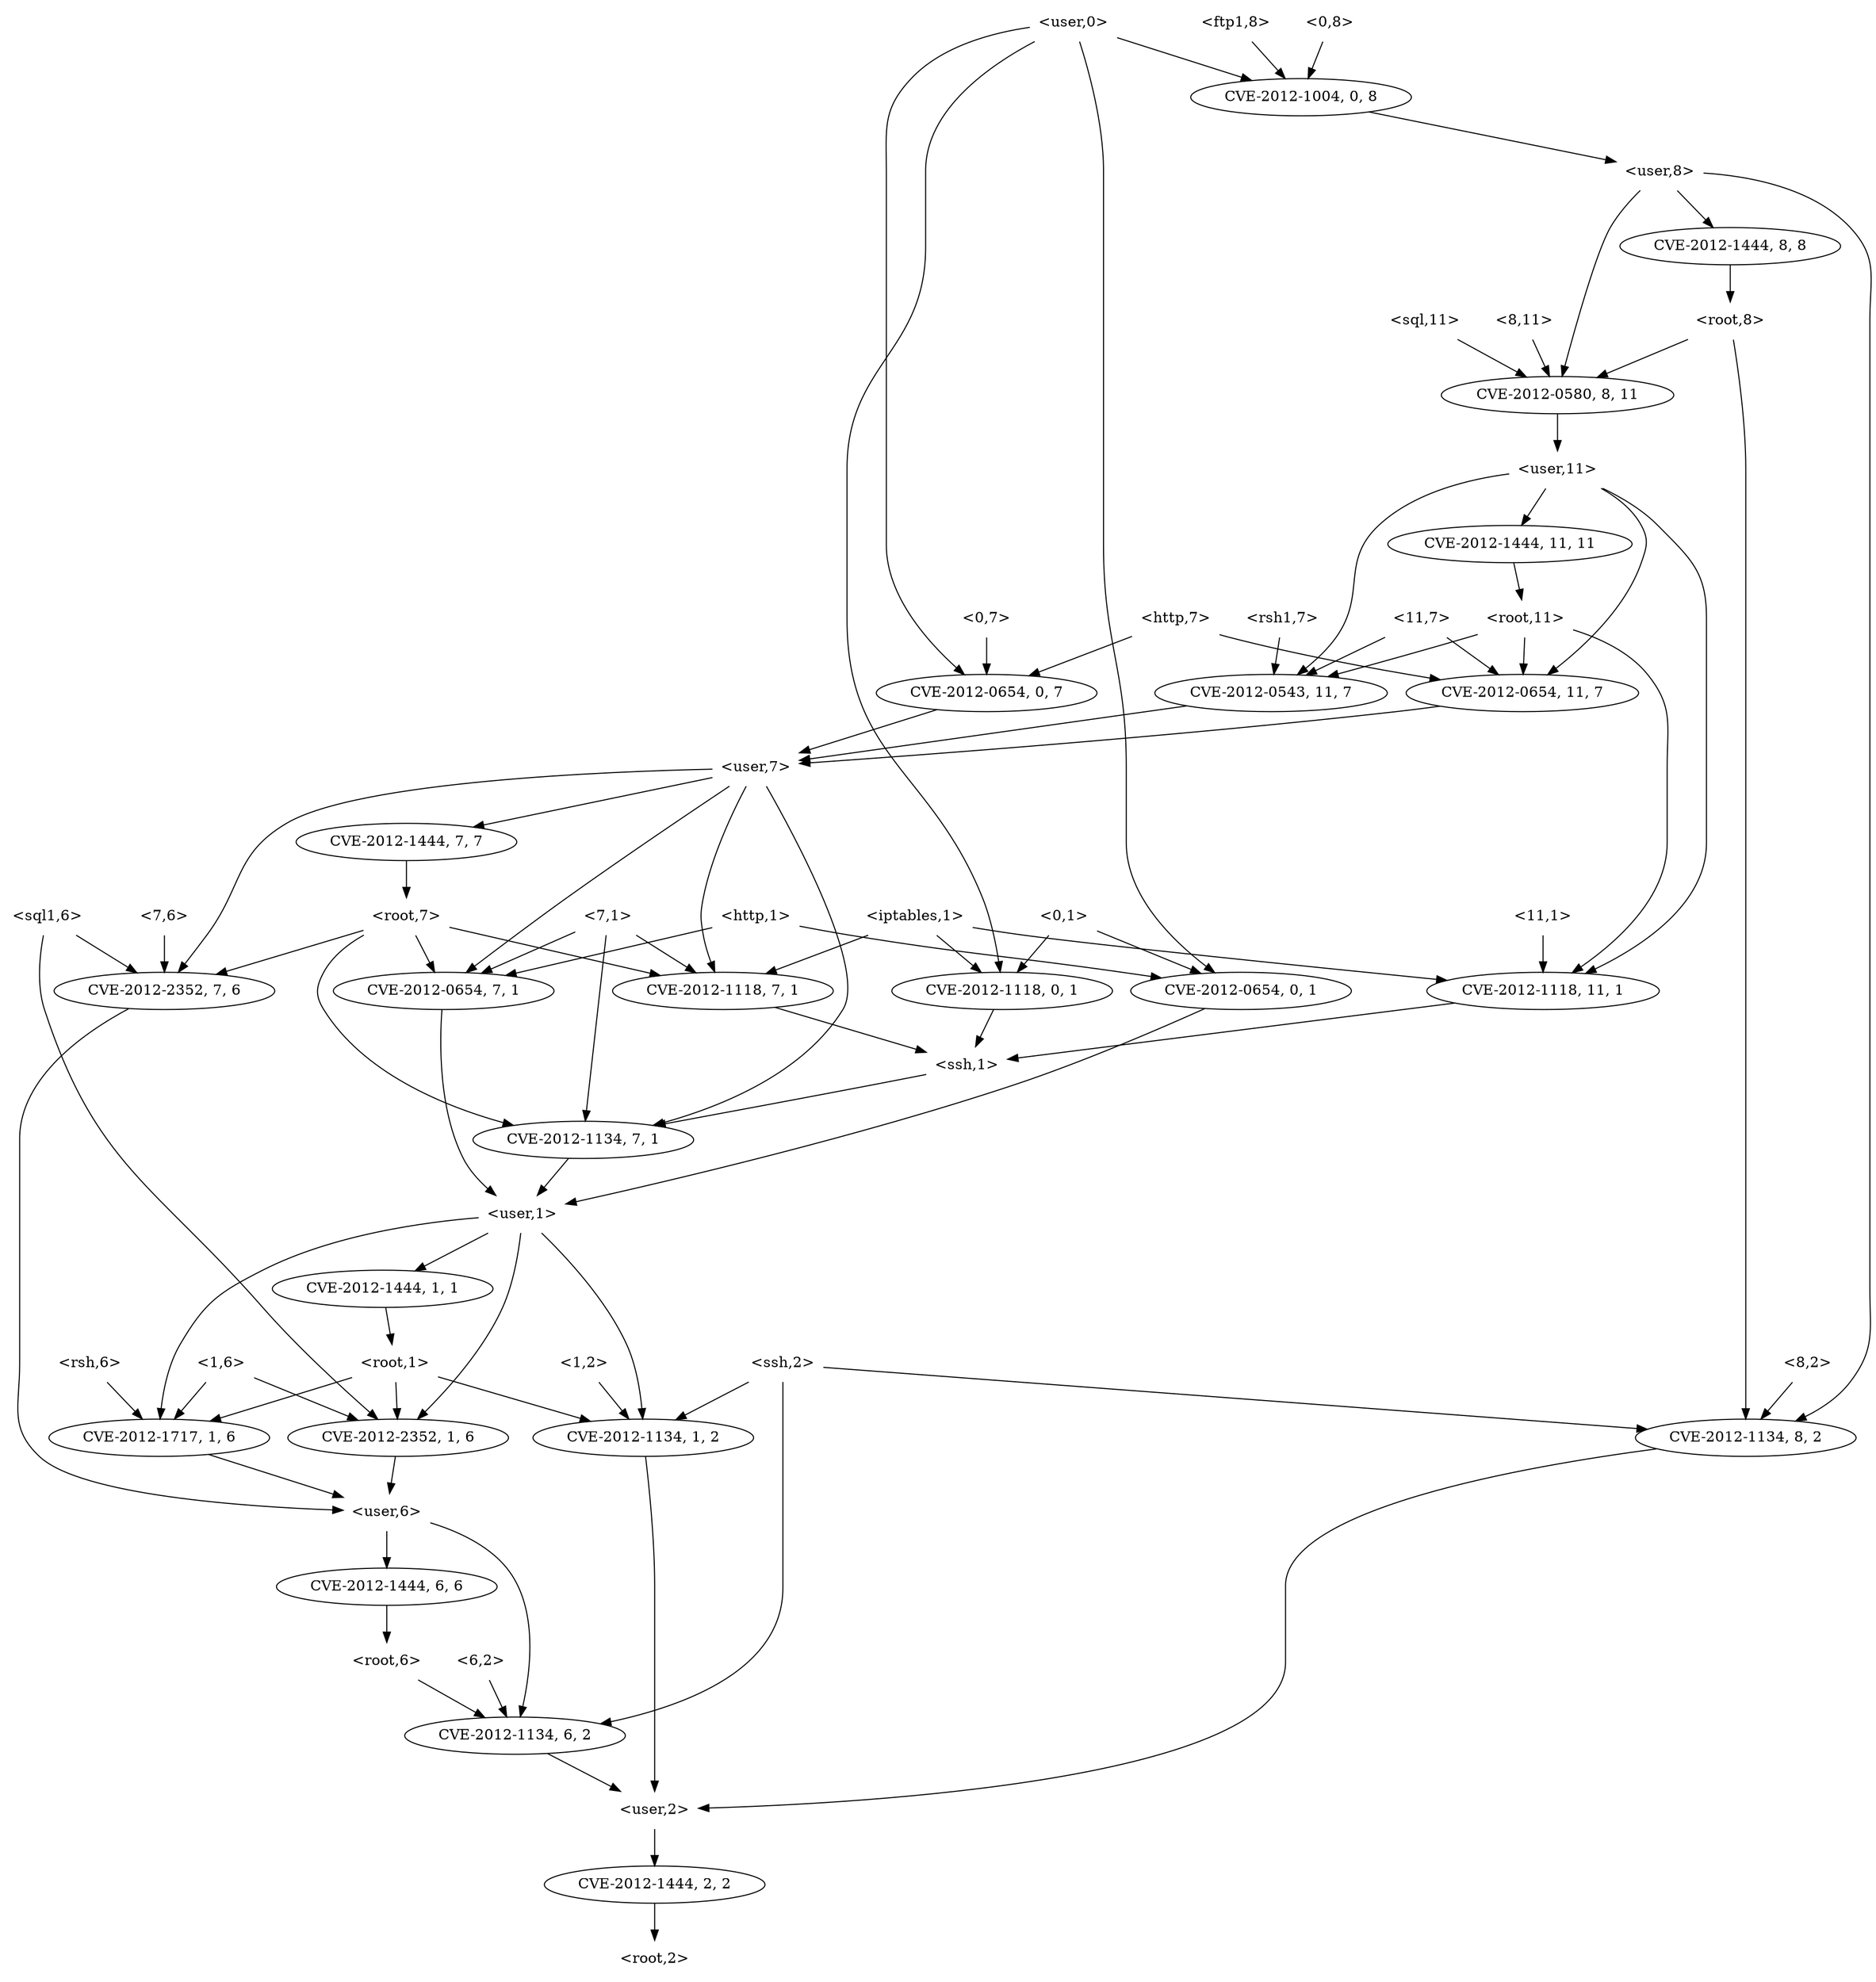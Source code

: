 strict digraph {
	graph [bb="0,0,1449.4,1908"];
	node [label="\N"];
	"<user,7>"	 [height=0.5,
		pos="1068.4,1170",
		shape=plaintext,
		width=0.91667];
	"<v_ssh,7,1>"	 [height=0.5,
		label=<CVE-2012-1134, 7, 1>,
		pos="1129.4,810",
		width=2.4499];
	"<user,7>" -> "<v_ssh,7,1>"	 [pos="e,1146,827.73 1101.5,1163 1128.9,1156.3 1166.7,1142.7 1188.4,1116 1214,1084.6 1207.4,1067.4 1207.4,1027 1207.4,1027 1207.4,1027 \
1207.4,953 1207.4,907.12 1175.8,862.05 1152.8,835.39"];
	"<v_http,7,1>"	 [height=0.5,
		label=<CVE-2012-0654, 7, 1>,
		pos="820.44,954",
		width=2.4499];
	"<user,7>" -> "<v_http,7,1>"	 [pos="e,830.41,971.9 1035.3,1151.8 996.07,1130.4 930.26,1090.7 884.44,1044 865.44,1024.6 847.74,999.19 835.79,980.49"];
	"<v_root,7,7>"	 [height=0.5,
		label=<CVE-2012-1444, 7, 7>,
		pos="1091.4,1098",
		width=2.4499];
	"<user,7>" -> "<v_root,7,7>"	 [pos="e,1085.8,1116.1 1074.1,1151.7 1076.7,1143.9 1079.8,1134.5 1082.6,1125.8"];
	"<v_sql1,7,6>"	 [height=0.5,
		label=<CVE-2012-2352, 7, 6>,
		pos="1361.4,954",
		width=2.4499];
	"<user,7>" -> "<v_sql1,7,6>"	 [pos="e,1353.9,972.26 1101.5,1161.1 1133.4,1152.7 1182.6,1137.6 1221.4,1116 1265.9,1091.3 1277.4,1082.7 1310.4,1044 1326.7,1025 1340.4\
,1000 1349.6,981.37"];
	"<v_iptables,7,1>"	 [height=0.5,
		label=<CVE-2012-1118, 7, 1>,
		pos="1015.4,954",
		width=2.4499];
	"<user,7>" -> "<v_iptables,7,1>"	 [pos="e,1007.1,972.09 1035.3,1154.3 1019.9,1145.6 1003.1,1132.9 994.44,1116 972.26,1072.8 989.42,1014.9 1003,981.59"];
	"<user,1>"	 [height=0.5,
		pos="820.44,738",
		shape=plaintext,
		width=0.91667];
	"<v_ssh,7,1>" -> "<user,1>"	 [pos="e,853.45,746.48 1072.8,796.16 1012.4,782.48 918.08,761.12 863.49,748.75"];
	"<v_http,7,1>" -> "<user,1>"	 [pos="e,820.44,756.23 820.44,935.85 820.44,898.83 820.44,811.18 820.44,766.39"];
	"<root,7>"	 [height=0.5,
		pos="1091.4,1026",
		shape=plaintext,
		width=0.89583];
	"<v_root,7,7>" -> "<root,7>"	 [pos="e,1091.4,1044.1 1091.4,1079.7 1091.4,1072 1091.4,1062.7 1091.4,1054.1"];
	"<user,6>"	 [height=0.5,
		pos="818.44,450",
		shape=plaintext,
		width=0.91667];
	"<v_sql1,7,6>" -> "<user,6>"	 [pos="e,851.51,453.13 1353.5,935.93 1342.2,909.67 1322.4,857.53 1322.4,811 1322.4,811 1322.4,811 1322.4,593 1322.4,497.6 983.67,463.18\
 861.61,453.88"];
	"<ssh,1>"	 [height=0.5,
		pos="947.44,882",
		shape=plaintext,
		width=0.84028];
	"<v_iptables,7,1>" -> "<ssh,1>"	 [pos="e,964.22,900.28 998.98,936.05 990.67,927.5 980.43,916.96 971.27,907.54"];
	"<v_http,11,7>"	 [height=0.5,
		label=<CVE-2012-0654, 11, 7>,
		pos="842.44,1242",
		width=2.5686];
	"<v_http,11,7>" -> "<user,7>"	 [pos="e,1035.3,1181.3 889.54,1226.4 929.56,1214 986.53,1196.4 1025.4,1184.3"];
	"<v_sql,8,11>"	 [height=0.5,
		label=<CVE-2012-0580, 8, 11>,
		pos="502.44,1530",
		width=2.5686];
	"<user,11>"	 [height=0.5,
		pos="690.44,1458",
		shape=plaintext,
		width=1.0069];
	"<v_sql,8,11>" -> "<user,11>"	 [pos="e,654.17,1472.5 543.23,1513.8 573.05,1502.7 613.52,1487.6 644.48,1476.1"];
	"<v_rsh1,11,7>"	 [height=0.5,
		label=<CVE-2012-0543, 11, 7>,
		pos="1046.4,1242",
		width=2.5686];
	"<user,11>" -> "<v_rsh1,11,7>"	 [pos="e,1039.8,1260.3 726.89,1449.7 787.91,1436 911.96,1401.2 992.44,1332 1012.1,1315.1 1026.7,1289.1 1035.8,1269.6"];
	"<user,11>" -> "<v_http,11,7>"	 [pos="e,839.36,1260.1 726.7,1447.2 749.77,1439.1 778.57,1425.5 796.44,1404 813.4,1383.6 829.58,1310.3 837.45,1270"];
	"<v_iptables,11,1>"	 [height=0.5,
		label=<CVE-2012-1118, 11, 1>,
		pos="621.44,954",
		width=2.5686];
	"<user,11>" -> "<v_iptables,11,1>"	 [pos="e,586.73,970.88 653.96,1450.2 564.87,1432.4 343.44,1381.6 343.44,1315 343.44,1315 343.44,1315 343.44,1169 343.44,1085.6 421.68,1100.1\
 483.44,1044 500.9,1028.1 503.22,1021.7 522.44,1008 539.62,995.78 559.95,984.42 577.71,975.38"];
	"<v_root,11,11>"	 [height=0.5,
		label=<CVE-2012-1444, 11, 11>,
		pos="690.44,1386",
		width=2.7013];
	"<user,11>" -> "<v_root,11,11>"	 [pos="e,690.44,1404.1 690.44,1439.7 690.44,1432 690.44,1422.7 690.44,1414.1"];
	"<v_iptables,11,1>" -> "<ssh,1>"	 [pos="e,916.99,889.54 681.23,940.16 746.82,926.08 850.27,903.86 906.96,891.69"];
	"<ssh,1>" -> "<v_ssh,7,1>"	 [pos="e,1090,826.18 977.9,869.28 1005.9,858.51 1047.9,842.36 1080.6,829.79"];
	"<0,1>"	 [height=0.5,
		pos="326.44,1026",
		shape=plaintext,
		width=0.75];
	"<v_http,0,1>"	 [height=0.5,
		label=<CVE-2012-0654, 0, 1>,
		pos="227.44,954",
		width=2.4499];
	"<0,1>" -> "<v_http,0,1>"	 [pos="e,250.73,971.47 302.22,1007.9 289.23,998.69 273.07,987.26 259.1,977.38"];
	"<v_iptables,0,1>"	 [height=0.5,
		label=<CVE-2012-1118, 0, 1>,
		pos="422.44,954",
		width=2.4499];
	"<0,1>" -> "<v_iptables,0,1>"	 [pos="e,399.64,971.62 350.17,1007.7 362.56,998.66 377.87,987.5 391.21,977.77"];
	"<v_http,0,1>" -> "<user,1>"	 [pos="e,787.09,751.04 269.14,937.95 377.64,898.79 667.95,794.03 777.66,754.44"];
	"<v_iptables,0,1>" -> "<ssh,1>"	 [pos="e,917.01,886.24 485.76,941.43 496.96,939.52 508.53,937.63 519.44,936 661.42,914.78 830.8,895.62 906.9,887.33"];
	"<rsh,6>"	 [height=0.5,
		pos="712.44,594",
		shape=plaintext,
		width=0.81944];
	"<v_rsh,1,6>"	 [height=0.5,
		label=<CVE-2012-1717, 1, 6>,
		pos="793.44,522",
		width=2.4499];
	"<rsh,6>" -> "<v_rsh,1,6>"	 [pos="e,774.21,539.62 732.46,575.7 742.72,566.84 755.35,555.92 766.45,546.33"];
	"<v_rsh,1,6>" -> "<user,6>"	 [pos="e,812.33,468.1 799.62,503.7 802.43,495.81 805.83,486.3 808.96,477.55"];
	"<root,7>" -> "<v_ssh,7,1>"	 [pos="e,1136.4,828.25 1116.4,1007.9 1127.5,998.67 1139.4,986.29 1145.4,972 1164,927.83 1150.7,871.06 1139.8,838.08"];
	"<root,7>" -> "<v_http,7,1>"	 [pos="e,872.88,968.54 1059,1016.6 1015.6,1005.4 937.81,985.32 882.86,971.12"];
	"<root,7>" -> "<v_sql1,7,6>"	 [pos="e,1309.2,968.54 1123.7,1016.6 1167,1005.4 1244.5,985.32 1299.3,971.12"];
	"<root,7>" -> "<v_iptables,7,1>"	 [pos="e,1033.5,971.62 1072.7,1007.7 1063.1,998.92 1051.4,988.13 1041.1,978.61"];
	"<http,1>"	 [height=0.5,
		pos="442.44,1026",
		shape=plaintext,
		width=0.89583];
	"<http,1>" -> "<v_http,0,1>"	 [pos="e,272.4,969.64 409.79,1014.4 375.93,1003.3 322.4,985.92 282.08,972.79"];
	"<http,1>" -> "<v_http,7,1>"	 [pos="e,755.68,966.26 474.7,1017.9 489.26,1014.7 506.69,1011.1 522.44,1008 564.06,999.88 671.66,980.93 745.5,968.03"];
	"<0,8>"	 [height=0.5,
		pos="204.44,1890",
		shape=plaintext,
		width=0.75];
	"<v_ftp1,0,8>"	 [height=0.5,
		label=<CVE-2012-1004, 0, 8>,
		pos="136.44,1818",
		width=2.4499];
	"<0,8>" -> "<v_ftp1,0,8>"	 [pos="e,153.06,1836.1 187.63,1871.7 179.31,1863.1 169.13,1852.7 160.05,1843.3"];
	"<user,8>"	 [height=0.5,
		pos="126.44,1746",
		shape=plaintext,
		width=0.91667];
	"<v_ftp1,0,8>" -> "<user,8>"	 [pos="e,128.88,1764.1 133.97,1799.7 132.87,1792 131.54,1782.7 130.31,1774.1"];
	"<v_ssh,6,2>"	 [height=0.5,
		label=<CVE-2012-1134, 6, 2>,
		pos="671.44,234",
		width=2.4499];
	"<user,6>" -> "<v_ssh,6,2>"	 [pos="e,676,252.23 785.38,438.29 764.31,429.89 737.97,416.2 721.44,396 712.81,385.46 690.29,305.12 678.65,262.06"];
	"<v_root,6,6>"	 [height=0.5,
		label=<CVE-2012-1444, 6, 6>,
		pos="818.44,378",
		width=2.4499];
	"<user,6>" -> "<v_root,6,6>"	 [pos="e,818.44,396.1 818.44,431.7 818.44,423.98 818.44,414.71 818.44,406.11"];
	"<v_rsh1,11,7>" -> "<user,7>"	 [pos="e,1063.1,1188.1 1051.9,1223.7 1054.3,1215.9 1057.3,1206.5 1060,1197.8"];
	"<root,11>"	 [height=0.5,
		pos="736.44,1314",
		shape=plaintext,
		width=1];
	"<v_root,11,11>" -> "<root,11>"	 [pos="e,725.09,1332.3 701.57,1368.1 706.98,1359.8 713.58,1349.8 719.58,1340.7"];
	"<sql1,6>"	 [height=0.5,
		pos="1268.4,1026",
		shape=plaintext,
		width=0.91667];
	"<v_sql1,1,6>"	 [height=0.5,
		label=<CVE-2012-2352, 1, 6>,
		pos="988.44,522",
		width=2.4499];
	"<sql1,6>" -> "<v_sql1,1,6>"	 [pos="e,1062.1,532.06 1263.8,1007.7 1257.1,981.05 1245.4,928.45 1245.4,883 1245.4,883 1245.4,883 1245.4,665 1245.4,584.26 1147.1,549.07\
 1072,533.98"];
	"<sql1,6>" -> "<v_sql1,7,6>"	 [pos="e,1339.4,971.62 1291.4,1007.7 1303.4,998.66 1318.3,987.5 1331.2,977.77"];
	"<v_sql1,1,6>" -> "<user,6>"	 [pos="e,851.63,464.67 951.13,505.64 924.55,494.69 888.78,479.96 861.07,468.55"];
	"<iptables,1>"	 [height=0.5,
		pos="574.44,1026",
		shape=plaintext,
		width=1.1944];
	"<iptables,1>" -> "<v_iptables,0,1>"	 [pos="e,456.38,970.63 537.26,1007.9 515.65,997.92 488.31,985.34 465.74,974.94"];
	"<iptables,1>" -> "<v_iptables,11,1>"	 [pos="e,609.96,972.1 586.06,1007.7 591.58,999.47 598.29,989.48 604.37,980.42"];
	"<iptables,1>" -> "<v_iptables,7,1>"	 [pos="e,951.73,966.52 617.68,1010.2 620.63,1009.4 623.57,1008.6 626.44,1008 753.63,979.62 788.53,991.14 917.44,972 925.33,970.83 933.57\
,969.52 941.77,968.18"];
	"<root,1>"	 [height=0.5,
		pos="793.44,594",
		shape=plaintext,
		width=0.89583];
	"<root,1>" -> "<v_rsh,1,6>"	 [pos="e,793.44,540.1 793.44,575.7 793.44,567.98 793.44,558.71 793.44,550.11"];
	"<root,1>" -> "<v_sql1,1,6>"	 [pos="e,946.85,537.93 826.08,581.28 856.4,570.4 902.05,554.01 937.23,541.38"];
	"<v_ssh,1,2>"	 [height=0.5,
		label=<CVE-2012-1134, 1, 2>,
		pos="594.44,522",
		width=2.4499];
	"<root,1>" -> "<v_ssh,1,2>"	 [pos="e,639.36,537.61 761.1,580.02 757.51,578.64 753.91,577.27 750.44,576 717.03,563.73 679.24,550.86 649.23,540.88"];
	"<user,2>"	 [height=0.5,
		pos="555.44,162",
		shape=plaintext,
		width=0.91667];
	"<v_ssh,1,2>" -> "<user,2>"	 [pos="e,555.44,180.05 586.55,503.93 575.15,477.67 555.44,425.53 555.44,379 555.44,379 555.44,379 555.44,305 555.44,265 555.44,218.65 555.44\
,190.08"];
	"<user,1>" -> "<v_rsh,1,6>"	 [pos="e,809.02,540.15 837.33,719.99 845.73,710.31 855.02,697.46 859.44,684 864.43,668.8 862.1,663.78 859.44,648 853.81,614.6 850.57,605.79\
 834.44,576 829.2,566.33 822.25,556.58 815.55,548.12"];
	"<user,1>" -> "<v_sql1,1,6>"	 [pos="e,988.04,540.27 851.1,719.89 885.5,699.02 940.29,660.46 969.44,612 980.67,593.33 985.32,568.94 987.21,550.42"];
	"<user,1>" -> "<v_ssh,1,2>"	 [pos="e,606.44,540.12 787.29,734.06 752.53,729.27 698.46,716.73 665.44,684 629.3,648.18 649.46,621.87 627.44,576 622.98,566.72 617.29,\
557.03 611.89,548.51"];
	"<v_root,1,1>"	 [height=0.5,
		label=<CVE-2012-1444, 1, 1>,
		pos="762.44,666",
		width=2.4499];
	"<user,1>" -> "<v_root,1,1>"	 [pos="e,776.61,684.1 806.1,719.7 799.15,711.3 790.67,701.07 783.04,691.86"];
	"<8,11>"	 [height=0.5,
		pos="470.44,1602",
		shape=plaintext,
		width=0.78472];
	"<8,11>" -> "<v_sql,8,11>"	 [pos="e,494.62,1548.1 478.35,1583.7 481.99,1575.7 486.39,1566.1 490.43,1557.3"];
	"<v_root,2,2>"	 [height=0.5,
		label=<CVE-2012-1444, 2, 2>,
		pos="555.44,90",
		width=2.4499];
	"<user,2>" -> "<v_root,2,2>"	 [pos="e,555.44,108.1 555.44,143.7 555.44,135.98 555.44,126.71 555.44,118.11"];
	"<v_root,8,8>"	 [height=0.5,
		label=<CVE-2012-1444, 8, 8>,
		pos="117.44,1674",
		width=2.4499];
	"<root,8>"	 [height=0.5,
		pos="117.44,1602",
		shape=plaintext,
		width=0.89583];
	"<v_root,8,8>" -> "<root,8>"	 [pos="e,117.44,1620.1 117.44,1655.7 117.44,1648 117.44,1638.7 117.44,1630.1"];
	"<root,8>" -> "<v_sql,8,11>"	 [pos="e,437.24,1542.9 149.93,1595.1 210.73,1584 343.12,1560 427.23,1544.7"];
	"<v_ssh,8,2>"	 [height=0.5,
		label=<CVE-2012-1134, 8, 2>,
		pos="111.44,522",
		width=2.4499];
	"<root,8>" -> "<v_ssh,8,2>"	 [pos="e,111.44,540.05 116.25,1584 114.51,1557.3 111.44,1504.2 111.44,1459 111.44,1459 111.44,1459 111.44,665 111.44,625 111.44,578.65 \
111.44,550.08"];
	"<v_root,1,1>" -> "<root,1>"	 [pos="e,785.79,612.28 769.94,648.05 773.47,640.09 777.76,630.41 781.7,621.51"];
	"<v_http,0,7>"	 [height=0.5,
		label=<CVE-2012-0654, 0, 7>,
		pos="1245.4,1242",
		width=2.4499];
	"<v_http,0,7>" -> "<user,7>"	 [pos="e,1101.5,1184.1 1206.6,1225.6 1178.3,1214.5 1140.1,1199.3 1111,1187.8"];
	"<root,6>"	 [height=0.5,
		pos="790.44,306",
		shape=plaintext,
		width=0.89583];
	"<v_root,6,6>" -> "<root,6>"	 [pos="e,797.28,324.1 811.52,359.7 808.36,351.81 804.56,342.3 801.06,333.55"];
	"<root,6>" -> "<v_ssh,6,2>"	 [pos="e,699.02,251.23 761.33,287.88 745.16,278.36 724.89,266.44 707.7,256.33"];
	"<v_ssh,8,2>" -> "<user,2>"	 [pos="e,522.24,166.41 163.43,507.39 220.89,488.83 305.44,449.54 305.44,379 305.44,379 305.44,379 305.44,305 305.44,211.04 440.61,178.48\
 512.17,167.83"];
	"<8,2>"	 [height=0.5,
		pos="56.44,594",
		shape=plaintext,
		width=0.75];
	"<8,2>" -> "<v_ssh,8,2>"	 [pos="e,98,540.1 70.035,575.7 76.562,567.39 84.508,557.28 91.686,548.14"];
	"<rsh1,7>"	 [height=0.5,
		pos="1074.4,1314",
		shape=plaintext,
		width=0.92361];
	"<rsh1,7>" -> "<v_rsh1,11,7>"	 [pos="e,1053.3,1260.1 1067.5,1295.7 1064.4,1287.8 1060.6,1278.3 1057.1,1269.5"];
	"<sql,11>"	 [height=0.5,
		pos="550.44,1602",
		shape=plaintext,
		width=0.91667];
	"<sql,11>" -> "<v_sql,8,11>"	 [pos="e,514.17,1548.1 538.57,1583.7 532.94,1575.5 526.09,1565.5 519.87,1556.4"];
	"<v_ssh,6,2>" -> "<user,2>"	 [pos="e,583.82,180.12 644.54,216.76 629.03,207.41 609.32,195.52 592.38,185.29"];
	"<ssh,2>"	 [height=0.5,
		pos="478.44,594",
		shape=plaintext,
		width=0.84028];
	"<ssh,2>" -> "<v_ssh,6,2>"	 [pos="e,619.72,248.69 478.44,575.95 478.44,549.29 478.44,496.11 478.44,451 478.44,451 478.44,451 478.44,377 478.44,310.54 553.6,271.73\
 610.12,251.94"];
	"<ssh,2>" -> "<v_ssh,1,2>"	 [pos="e,567.55,539.23 506.82,575.88 522.44,566.45 541.97,554.66 558.63,544.61"];
	"<ssh,2>" -> "<v_ssh,8,2>"	 [pos="e,173.51,534.84 448.09,587.21 390.53,576.23 264.07,552.11 183.58,536.76"];
	"<7,1>"	 [height=0.5,
		pos="920.44,1026",
		shape=plaintext,
		width=0.75];
	"<7,1>" -> "<v_ssh,7,1>"	 [pos="e,1133.3,828.44 947.53,1021.3 995.22,1014.2 1091.1,997.12 1112.4,972 1144.1,934.7 1140.6,873.73 1135.1,838.49"];
	"<7,1>" -> "<v_http,7,1>"	 [pos="e,843.96,971.47 895.98,1007.9 882.86,998.69 866.53,987.26 852.42,977.38"];
	"<7,1>" -> "<v_iptables,7,1>"	 [pos="e,992.88,971.62 943.92,1007.7 956.18,998.66 971.34,987.5 984.54,977.77"];
	"<root,11>" -> "<v_http,11,7>"	 [pos="e,817.51,1259.5 762.37,1295.9 776.41,1286.6 793.91,1275 808.97,1265.1"];
	"<root,11>" -> "<v_iptables,11,1>"	 [pos="e,656.8,970.71 733.4,1295.6 729.02,1268.9 721.44,1216.1 721.44,1171 721.44,1171 721.44,1171 721.44,1097 721.44,1056.5 724.44,1041.4\
 701.44,1008 692.37,994.83 678.85,984.09 665.5,975.8"];
	"<root,11>" -> "<v_rsh1,11,7>"	 [pos="e,988.36,1256.1 772.61,1304.8 822.94,1293.5 915.05,1272.7 978.45,1258.4"];
	"<ftp1,8>"	 [height=0.5,
		pos="126.44,1890",
		shape=plaintext,
		width=0.89583];
	"<ftp1,8>" -> "<v_ftp1,0,8>"	 [pos="e,134,1836.1 128.91,1871.7 130.01,1864 131.34,1854.7 132.57,1846.1"];
	"<root,2>"	 [height=0.5,
		pos="555.44,18",
		shape=plaintext,
		width=0.89583];
	"<user,8>" -> "<v_sql,8,11>"	 [pos="e,473.97,1547.2 156.57,1727.8 224.67,1689.1 390.31,1594.8 464.91,1552.4"];
	"<user,8>" -> "<v_ssh,8,2>"	 [pos="e,70.256,538.03 93.24,1736.7 69.414,1729.1 38.449,1715.3 20.44,1692 -4.3187,1660 1.4396,1643.4 1.4396,1603 1.4396,1603 1.4396,1603\
 1.4396,665 1.4396,624.55 -3.2869,608.76 20.44,576 30.653,561.9 45.861,550.95 60.935,542.77"];
	"<user,8>" -> "<v_root,8,8>"	 [pos="e,119.64,1692.1 124.21,1727.7 123.22,1720 122.03,1710.7 120.93,1702.1"];
	"<6,2>"	 [height=0.5,
		pos="647.44,306",
		shape=plaintext,
		width=0.75];
	"<6,2>" -> "<v_ssh,6,2>"	 [pos="e,665.58,252.1 653.37,287.7 656.05,279.9 659.27,270.51 662.24,261.83"];
	"<11,1>"	 [height=0.5,
		pos="664.44,1026",
		shape=plaintext,
		width=0.78472];
	"<11,1>" -> "<v_iptables,11,1>"	 [pos="e,631.95,972.1 653.81,1007.7 648.81,999.56 642.75,989.69 637.23,980.7"];
	"<v_root,2,2>" -> "<root,2>"	 [pos="e,555.44,36.104 555.44,71.697 555.44,63.983 555.44,54.712 555.44,46.112"];
	"<user,0>"	 [height=0.5,
		pos="331.44,1890",
		shape=plaintext,
		width=0.91667];
	"<user,0>" -> "<v_http,0,7>"	 [pos="e,1227.6,1260 364.57,1886.9 519.31,1876.8 1163.4,1829.5 1163.4,1747 1163.4,1747 1163.4,1747 1163.4,1385 1163.4,1338.6 1196.6,1293.8\
 1220.8,1267.3"];
	"<user,0>" -> "<v_iptables,0,1>"	 [pos="e,414.14,972.03 341.8,1871.8 356.44,1845.7 381.44,1794.3 381.44,1747 381.44,1747 381.44,1747 381.44,1097 381.44,1055.4 397.88,1009.6\
 409.94,981.51"];
	"<user,0>" -> "<v_ftp1,0,8>"	 [pos="e,178.19,1834 298.36,1877.1 268.07,1866.3 222.76,1850 187.76,1837.4"];
	"<user,0>" -> "<v_http,0,1>"	 [pos="e,236.34,971.96 318.72,1871.6 301.1,1845.8 271.44,1795.2 271.44,1747 271.44,1747 271.44,1747 271.44,1097 271.44,1055 253.64,1009\
 240.69,981.05"];
	"<1,6>"	 [height=0.5,
		pos="933.44,594",
		shape=plaintext,
		width=0.75];
	"<1,6>" -> "<v_rsh,1,6>"	 [pos="e,825.1,538.83 906.11,579.34 885.69,569.13 857.43,555 834.33,543.44"];
	"<1,6>" -> "<v_sql1,1,6>"	 [pos="e,975,540.1 947.04,575.7 953.56,567.39 961.51,557.28 968.69,548.14"];
	"<11,7>"	 [height=0.5,
		pos="872.44,1314",
		shape=plaintext,
		width=0.78472];
	"<11,7>" -> "<v_rsh1,11,7>"	 [pos="e,1005.1,1258.2 901.05,1299.6 903.87,1298.4 906.7,1297.2 909.44,1296 937.66,1284.1 969.57,1271.7 995.49,1261.9"];
	"<11,7>" -> "<v_http,11,7>"	 [pos="e,849.77,1260.1 865.02,1295.7 861.65,1287.8 857.57,1278.3 853.82,1269.5"];
	"<1,2>"	 [height=0.5,
		pos="591.44,594",
		shape=plaintext,
		width=0.75];
	"<1,2>" -> "<v_ssh,1,2>"	 [pos="e,593.71,540.1 592.18,575.7 592.51,567.98 592.91,558.71 593.28,550.11"];
	"<7,6>"	 [height=0.5,
		pos="1384.4,1026",
		shape=plaintext,
		width=0.75];
	"<7,6>" -> "<v_sql1,7,6>"	 [pos="e,1367.1,972.1 1378.8,1007.7 1376.2,999.9 1373.1,990.51 1370.3,981.83"];
	"<http,7>"	 [height=0.5,
		pos="951.44,1314",
		shape=plaintext,
		width=0.89583];
	"<http,7>" -> "<v_http,0,7>"	 [pos="e,1190.3,1256.1 983.74,1305.3 1030.9,1294.1 1119.5,1273 1180.4,1258.5"];
	"<http,7>" -> "<v_http,11,7>"	 [pos="e,868.08,1259.5 924.78,1295.9 910.34,1286.6 892.34,1275 876.86,1265.1"];
	"<0,7>"	 [height=0.5,
		pos="1245.4,1314",
		shape=plaintext,
		width=0.75];
	"<0,7>" -> "<v_http,0,7>"	 [pos="e,1245.4,1260.1 1245.4,1295.7 1245.4,1288 1245.4,1278.7 1245.4,1270.1"];
}
